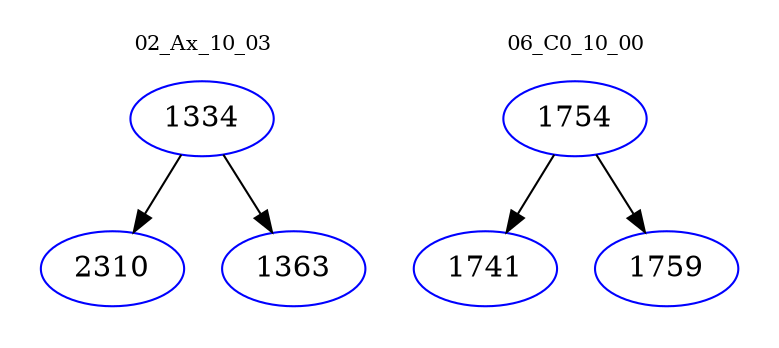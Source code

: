 digraph{
subgraph cluster_0 {
color = white
label = "02_Ax_10_03";
fontsize=10;
T0_1334 [label="1334", color="blue"]
T0_1334 -> T0_2310 [color="black"]
T0_2310 [label="2310", color="blue"]
T0_1334 -> T0_1363 [color="black"]
T0_1363 [label="1363", color="blue"]
}
subgraph cluster_1 {
color = white
label = "06_C0_10_00";
fontsize=10;
T1_1754 [label="1754", color="blue"]
T1_1754 -> T1_1741 [color="black"]
T1_1741 [label="1741", color="blue"]
T1_1754 -> T1_1759 [color="black"]
T1_1759 [label="1759", color="blue"]
}
}
